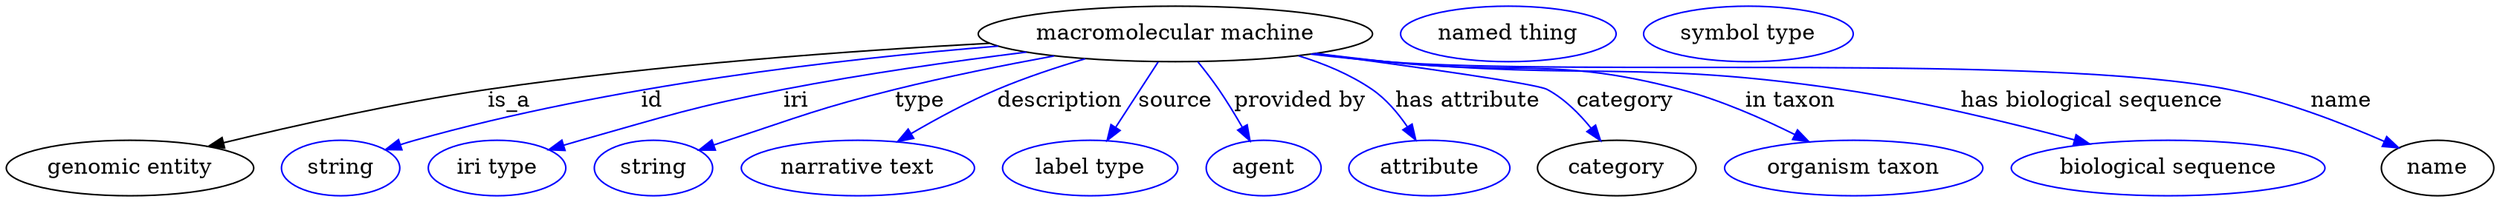 digraph {
	graph [bb="0,0,1313.2,123"];
	node [label="\N"];
	"macromolecular machine"	 [height=0.5,
		label="macromolecular machine",
		pos="618.69,105",
		width=2.8164];
	"genomic entity"	 [height=0.5,
		pos="63.694,18",
		width=1.7693];
	"macromolecular machine" -> "genomic entity"	 [label=is_a,
		lp="264.69,61.5",
		pos="e,106.25,31.574 521.65,99.772 447.75,94.744 343.74,85.412 253.69,69 206.5,60.399 153.9,45.885 116.03,34.535"];
	id	 [color=blue,
		height=0.5,
		label=string,
		pos="175.69,18",
		width=0.84854];
	"macromolecular machine" -> id	 [color=blue,
		label=id,
		lp="340.19,61.5",
		pos="e,199.53,29.542 525.28,97.855 442.16,89.438 318.24,71.78 215.69,36 213.45,35.217 211.16,34.357 208.86,33.451",
		style=solid];
	iri	 [color=blue,
		height=0.5,
		label="iri type",
		pos="260.69,18",
		width=1.011];
	"macromolecular machine" -> iri	 [color=blue,
		label=iri,
		lp="422.19,61.5",
		pos="e,288.63,29.623 540.66,93.335 502.73,87.113 456.61,78.731 415.69,69 366.04,57.191 353.88,52.828 305.69,36 303.17,35.12 300.59,34.182 \
297.99,33.213",
		style=solid];
	type	 [color=blue,
		height=0.5,
		label=string,
		pos="345.69,18",
		width=0.84854];
	"macromolecular machine" -> type	 [color=blue,
		label=type,
		lp="488.69,61.5",
		pos="e,369.47,29.378 556.83,90.686 531.8,84.54 502.72,76.947 476.69,69 435.15,56.314 424.9,52.451 384.69,36 382.83,35.237 380.93,34.436 \
379.01,33.611",
		style=solid];
	description	 [color=blue,
		height=0.5,
		label="narrative text",
		pos="451.69,18",
		width=1.6068];
	"macromolecular machine" -> description	 [color=blue,
		label=description,
		lp="559.19,61.5",
		pos="e,474.19,34.676 573.02,88.819 558.56,83.148 542.71,76.343 528.69,69 512.97,60.757 496.44,50.102 482.74,40.664",
		style=solid];
	source	 [color=blue,
		height=0.5,
		label="label type",
		pos="572.69,18",
		width=1.2638];
	"macromolecular machine" -> source	 [color=blue,
		label=source,
		lp="616.69,61.5",
		pos="e,582.06,35.706 609.16,86.974 602.71,74.761 594.06,58.412 586.81,44.697",
		style=solid];
	"provided by"	 [color=blue,
		height=0.5,
		label=agent,
		pos="665.69,18",
		width=0.83048];
	"macromolecular machine" -> "provided by"	 [color=blue,
		label="provided by",
		lp="679.69,61.5",
		pos="e,656.53,35.513 628.94,86.725 632.09,81.058 635.56,74.782 638.69,69 643.02,61.025 647.66,52.31 651.86,44.376",
		style=solid];
	"has attribute"	 [color=blue,
		height=0.5,
		label=attribute,
		pos="753.69,18",
		width=1.1193];
	"macromolecular machine" -> "has attribute"	 [color=blue,
		label="has attribute",
		lp="765.19,61.5",
		pos="e,744.46,35.683 676.54,90.141 690.53,84.882 704.84,77.966 716.69,69 725.46,62.368 733.05,53.083 739.03,44.25",
		style=solid];
	category	 [height=0.5,
		pos="852.69,18",
		width=1.1374];
	"macromolecular machine" -> category	 [color=blue,
		label=category,
		lp="847.19,61.5",
		pos="e,840.22,35.344 692.62,92.677 739.35,84.518 792.74,74.366 802.69,69 814.46,62.658 825.19,52.613 833.66,43.108",
		style=solid];
	"in taxon"	 [color=blue,
		height=0.5,
		label="organism taxon",
		pos="977.69,18",
		width=1.8234];
	"macromolecular machine" -> "in taxon"	 [color=blue,
		label="in taxon",
		lp="936.19,61.5",
		pos="e,950.75,34.487 692.67,92.61 705.02,90.654 717.71,88.715 729.69,87 793.98,77.801 812.5,87.671 874.69,69 898.12,61.967 922.73,49.975 \
942.02,39.387",
		style=solid];
	"has biological sequence"	 [color=blue,
		height=0.5,
		label="biological sequence",
		pos="1141.7,18",
		width=2.2387];
	"macromolecular machine" -> "has biological sequence"	 [color=blue,
		label="has biological sequence",
		lp="1092.7,61.5",
		pos="e,1097.8,33.187 691.12,92.36 703.94,90.378 717.19,88.494 729.69,87 832.82,74.676 860.46,87.322 962.69,69 1005.6,61.315 1052.9,47.579 \
1088.2,36.297",
		style=solid];
	name	 [height=0.5,
		pos="1282.7,18",
		width=0.84854];
	"macromolecular machine" -> name	 [color=blue,
		label=name,
		lp="1221.2,61.5",
		pos="e,1260.3,30.315 689.88,92.169 703.08,90.156 716.78,88.312 729.69,87 825.29,77.293 1067.9,89.993 1161.7,69 1193.5,61.877 1227.5,46.795 \
1251.4,34.871",
		style=solid];
	"named thing_category"	 [color=blue,
		height=0.5,
		label="named thing",
		pos="793.69,105",
		width=1.5346];
	"macromolecular machine_name"	 [color=blue,
		height=0.5,
		label="symbol type",
		pos="921.69,105",
		width=1.5165];
}
